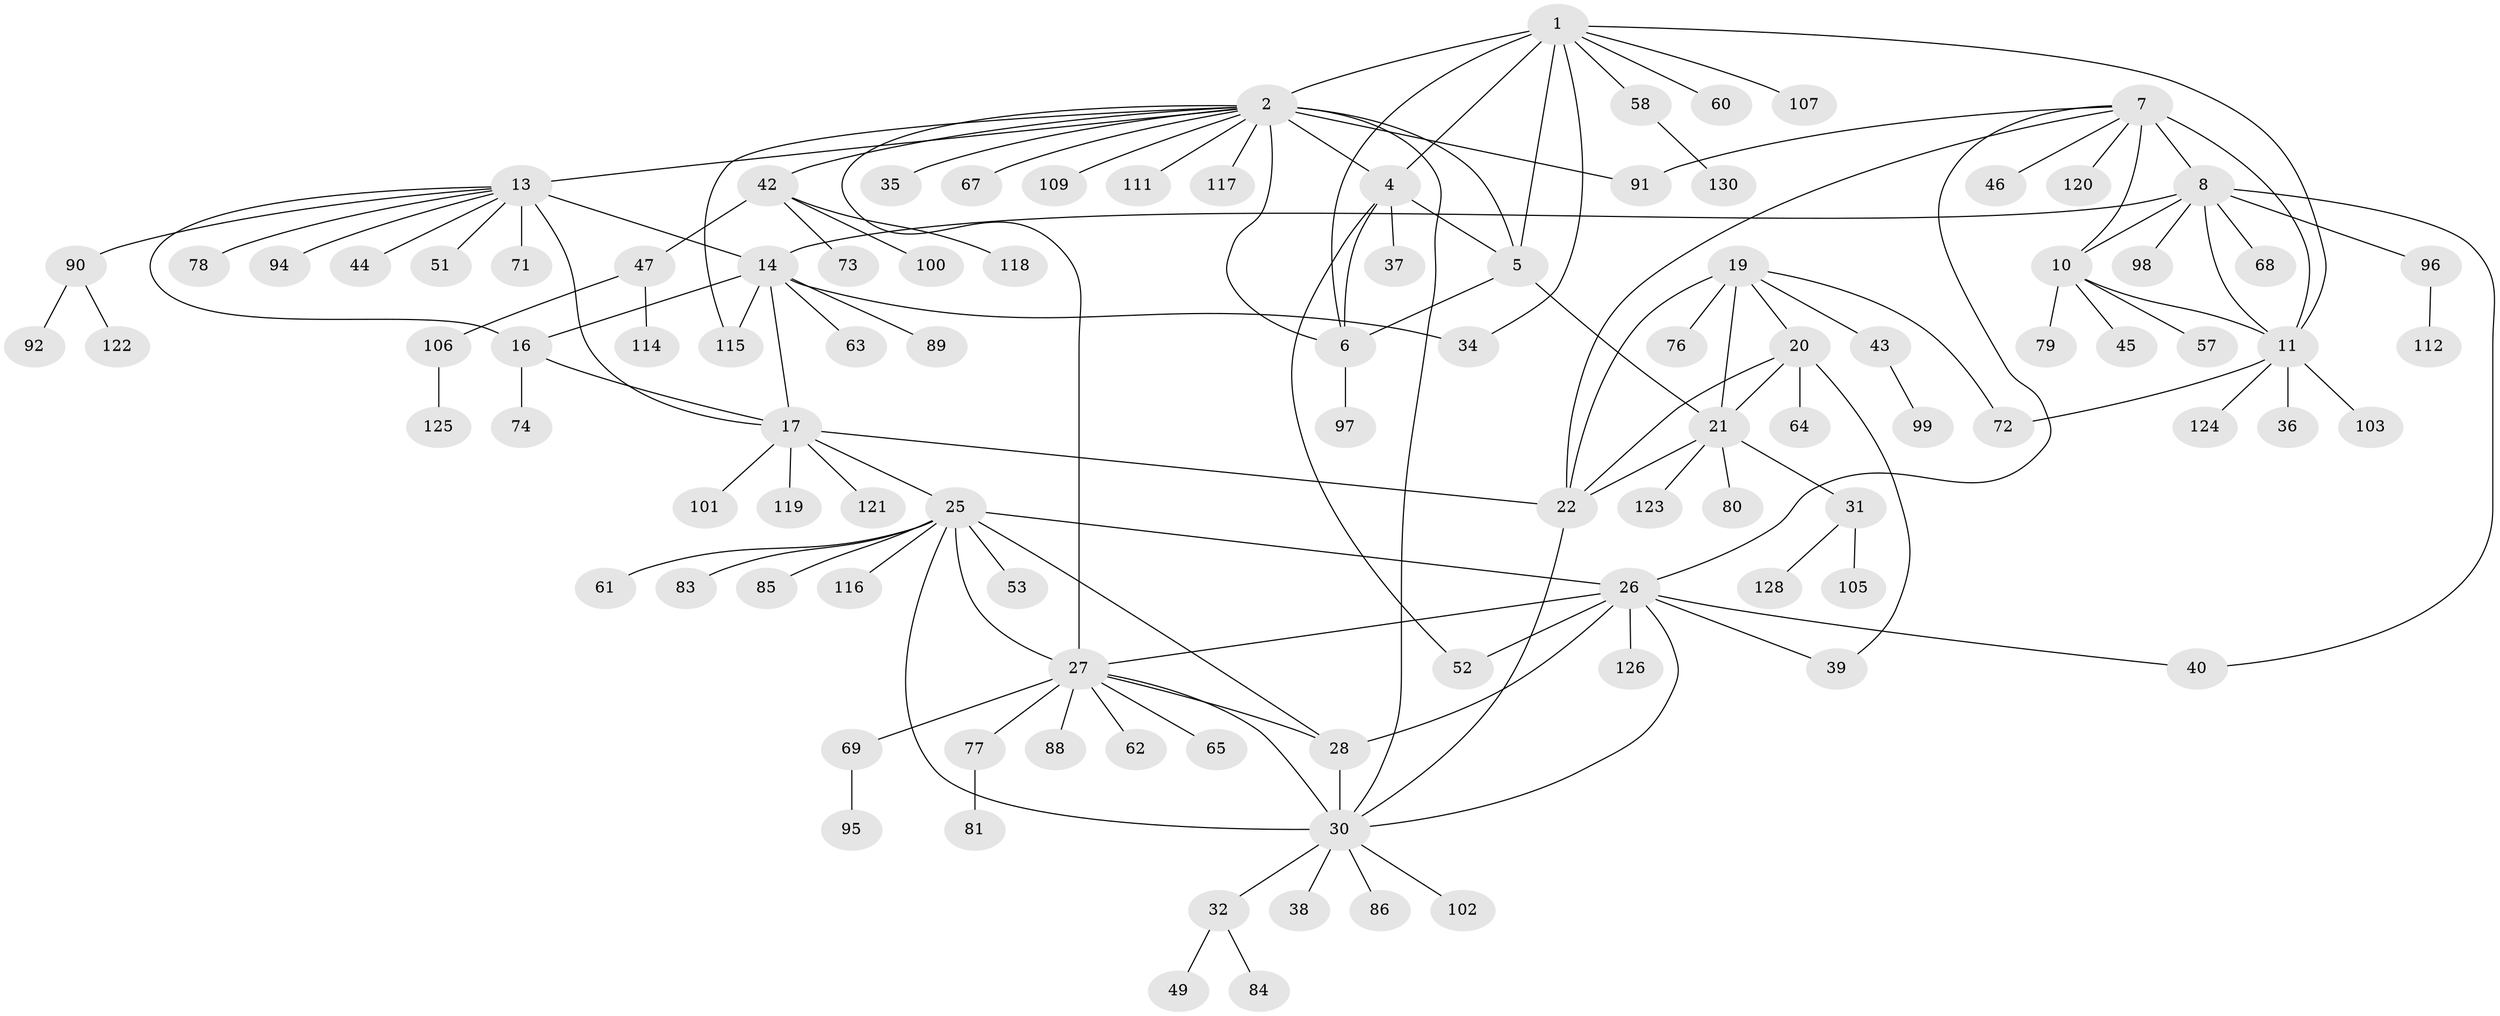 // original degree distribution, {10: 0.023076923076923078, 9: 0.023076923076923078, 12: 0.015384615384615385, 7: 0.05384615384615385, 8: 0.05384615384615385, 11: 0.023076923076923078, 6: 0.023076923076923078, 5: 0.015384615384615385, 4: 0.023076923076923078, 1: 0.5615384615384615, 2: 0.13846153846153847, 3: 0.046153846153846156}
// Generated by graph-tools (version 1.1) at 2025/42/03/06/25 10:42:15]
// undirected, 102 vertices, 136 edges
graph export_dot {
graph [start="1"]
  node [color=gray90,style=filled];
  1 [super="+54"];
  2 [super="+3"];
  4;
  5 [super="+127"];
  6 [super="+82"];
  7 [super="+12"];
  8 [super="+9"];
  10 [super="+108"];
  11 [super="+41"];
  13 [super="+18"];
  14 [super="+15"];
  16;
  17 [super="+48"];
  19 [super="+24"];
  20 [super="+56"];
  21 [super="+23"];
  22;
  25 [super="+29"];
  26 [super="+33"];
  27 [super="+50"];
  28;
  30 [super="+129"];
  31 [super="+87"];
  32 [super="+70"];
  34;
  35;
  36;
  37;
  38 [super="+104"];
  39;
  40;
  42 [super="+59"];
  43 [super="+55"];
  44;
  45;
  46;
  47;
  49;
  51;
  52;
  53;
  57 [super="+113"];
  58;
  60 [super="+66"];
  61;
  62;
  63;
  64;
  65;
  67;
  68;
  69 [super="+75"];
  71;
  72;
  73;
  74;
  76;
  77 [super="+93"];
  78;
  79;
  80;
  81;
  83;
  84;
  85;
  86;
  88;
  89;
  90;
  91;
  92;
  94;
  95;
  96;
  97;
  98;
  99;
  100 [super="+110"];
  101;
  102;
  103;
  105;
  106;
  107;
  109;
  111;
  112;
  114;
  115;
  116;
  117;
  118;
  119;
  120;
  121;
  122;
  123;
  124;
  125;
  126;
  128;
  130;
  1 -- 2 [weight=2];
  1 -- 4;
  1 -- 5;
  1 -- 6;
  1 -- 11;
  1 -- 34;
  1 -- 58;
  1 -- 60;
  1 -- 107;
  2 -- 4 [weight=2];
  2 -- 5 [weight=2];
  2 -- 6 [weight=2];
  2 -- 67;
  2 -- 117;
  2 -- 13;
  2 -- 35;
  2 -- 27;
  2 -- 42;
  2 -- 109;
  2 -- 111;
  2 -- 115;
  2 -- 91;
  2 -- 30;
  4 -- 5;
  4 -- 6;
  4 -- 37;
  4 -- 52;
  5 -- 6;
  5 -- 21;
  6 -- 97;
  7 -- 8 [weight=4];
  7 -- 10 [weight=2];
  7 -- 11 [weight=2];
  7 -- 46;
  7 -- 120;
  7 -- 26;
  7 -- 91;
  7 -- 22;
  8 -- 10 [weight=2];
  8 -- 11 [weight=2];
  8 -- 40;
  8 -- 68;
  8 -- 14;
  8 -- 96;
  8 -- 98;
  10 -- 11;
  10 -- 45;
  10 -- 57;
  10 -- 79;
  11 -- 36;
  11 -- 72;
  11 -- 103;
  11 -- 124;
  13 -- 14 [weight=4];
  13 -- 16 [weight=2];
  13 -- 17 [weight=2];
  13 -- 44;
  13 -- 71;
  13 -- 94;
  13 -- 78;
  13 -- 51;
  13 -- 90;
  14 -- 16 [weight=2];
  14 -- 17 [weight=2];
  14 -- 63;
  14 -- 89;
  14 -- 34;
  14 -- 115;
  16 -- 17;
  16 -- 74;
  17 -- 22;
  17 -- 25;
  17 -- 101;
  17 -- 121;
  17 -- 119;
  19 -- 20 [weight=2];
  19 -- 21 [weight=4];
  19 -- 22 [weight=2];
  19 -- 43;
  19 -- 72;
  19 -- 76;
  20 -- 21 [weight=2];
  20 -- 22;
  20 -- 39;
  20 -- 64;
  21 -- 22 [weight=2];
  21 -- 31;
  21 -- 123;
  21 -- 80;
  22 -- 30;
  25 -- 26 [weight=2];
  25 -- 27 [weight=2];
  25 -- 28 [weight=2];
  25 -- 30 [weight=2];
  25 -- 53;
  25 -- 61;
  25 -- 85;
  25 -- 116;
  25 -- 83;
  26 -- 27;
  26 -- 28;
  26 -- 30;
  26 -- 39;
  26 -- 40;
  26 -- 52;
  26 -- 126;
  27 -- 28;
  27 -- 30;
  27 -- 62;
  27 -- 65;
  27 -- 69;
  27 -- 77;
  27 -- 88;
  28 -- 30;
  30 -- 32;
  30 -- 38;
  30 -- 86;
  30 -- 102;
  31 -- 105;
  31 -- 128;
  32 -- 49;
  32 -- 84;
  42 -- 47;
  42 -- 100;
  42 -- 73;
  42 -- 118;
  43 -- 99;
  47 -- 106;
  47 -- 114;
  58 -- 130;
  69 -- 95;
  77 -- 81;
  90 -- 92;
  90 -- 122;
  96 -- 112;
  106 -- 125;
}
